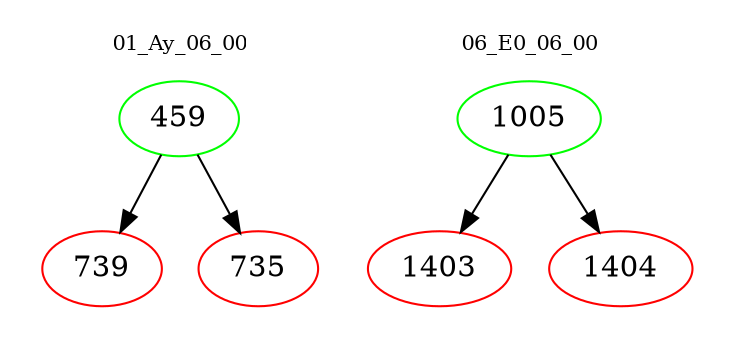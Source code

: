 digraph{
subgraph cluster_0 {
color = white
label = "01_Ay_06_00";
fontsize=10;
T0_459 [label="459", color="green"]
T0_459 -> T0_739 [color="black"]
T0_739 [label="739", color="red"]
T0_459 -> T0_735 [color="black"]
T0_735 [label="735", color="red"]
}
subgraph cluster_1 {
color = white
label = "06_E0_06_00";
fontsize=10;
T1_1005 [label="1005", color="green"]
T1_1005 -> T1_1403 [color="black"]
T1_1403 [label="1403", color="red"]
T1_1005 -> T1_1404 [color="black"]
T1_1404 [label="1404", color="red"]
}
}

